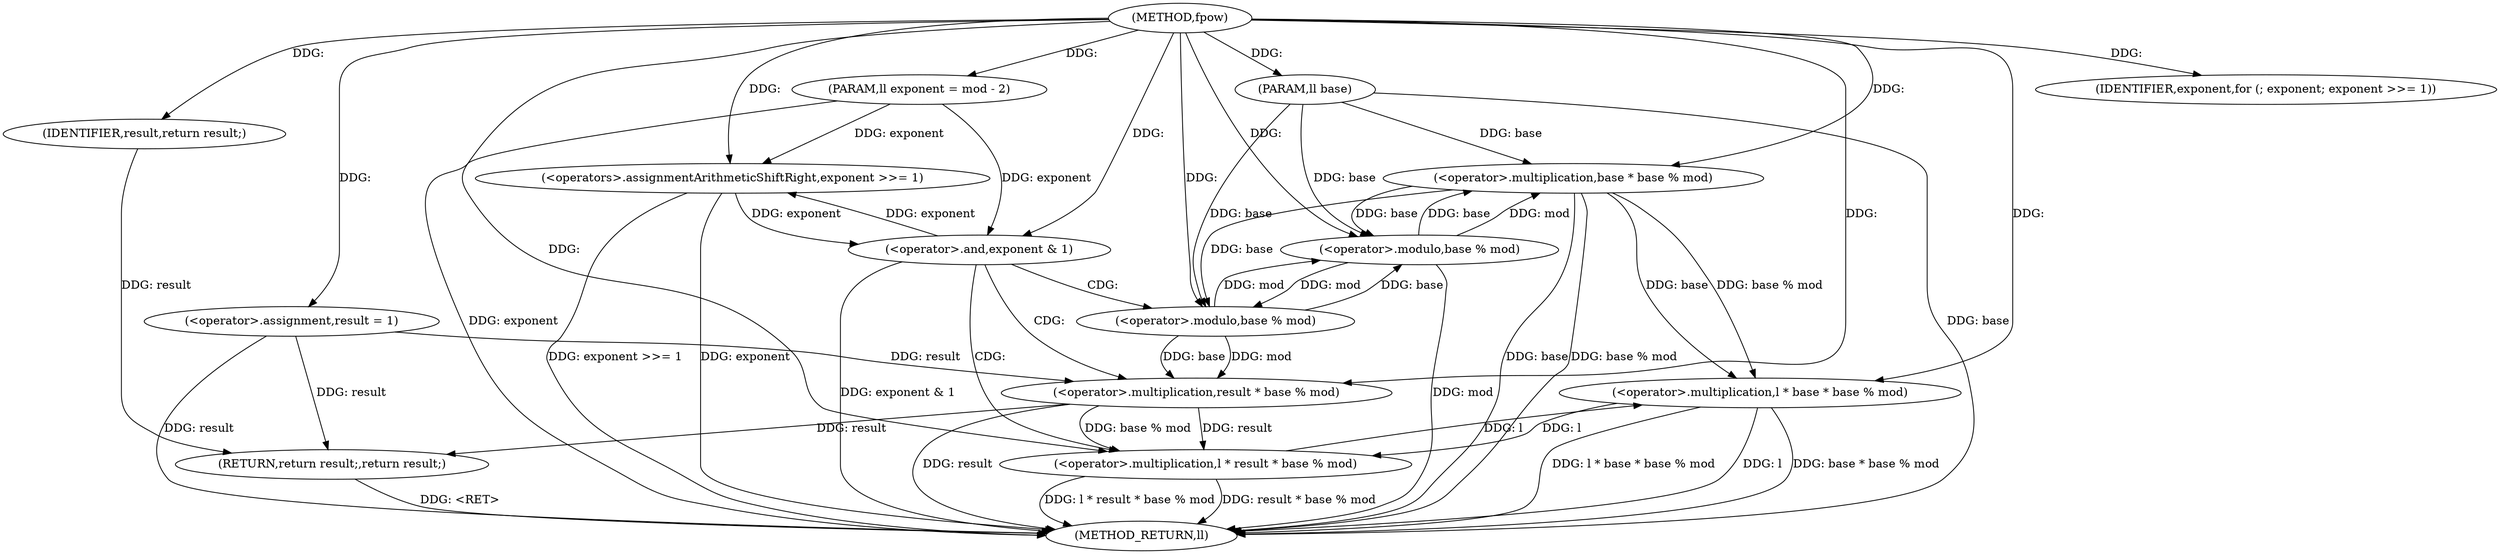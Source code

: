 digraph "fpow" {  
"1000114" [label = "(METHOD,fpow)" ]
"1000149" [label = "(METHOD_RETURN,ll)" ]
"1000115" [label = "(PARAM,ll base)" ]
"1000116" [label = "(PARAM,ll exponent = mod - 2)" ]
"1000119" [label = "(<operator>.assignment,result = 1)" ]
"1000147" [label = "(RETURN,return result;,return result;)" ]
"1000123" [label = "(IDENTIFIER,exponent,for (; exponent; exponent >>= 1))" ]
"1000124" [label = "(<operators>.assignmentArithmeticShiftRight,exponent >>= 1)" ]
"1000148" [label = "(IDENTIFIER,result,return result;)" ]
"1000140" [label = "(<operator>.multiplication,l * base * base % mod)" ]
"1000129" [label = "(<operator>.and,exponent & 1)" ]
"1000133" [label = "(<operator>.multiplication,l * result * base % mod)" ]
"1000142" [label = "(<operator>.multiplication,base * base % mod)" ]
"1000144" [label = "(<operator>.modulo,base % mod)" ]
"1000135" [label = "(<operator>.multiplication,result * base % mod)" ]
"1000137" [label = "(<operator>.modulo,base % mod)" ]
  "1000147" -> "1000149"  [ label = "DDG: <RET>"] 
  "1000115" -> "1000149"  [ label = "DDG: base"] 
  "1000116" -> "1000149"  [ label = "DDG: exponent"] 
  "1000119" -> "1000149"  [ label = "DDG: result"] 
  "1000129" -> "1000149"  [ label = "DDG: exponent & 1"] 
  "1000135" -> "1000149"  [ label = "DDG: result"] 
  "1000133" -> "1000149"  [ label = "DDG: result * base % mod"] 
  "1000133" -> "1000149"  [ label = "DDG: l * result * base % mod"] 
  "1000140" -> "1000149"  [ label = "DDG: l"] 
  "1000142" -> "1000149"  [ label = "DDG: base"] 
  "1000144" -> "1000149"  [ label = "DDG: mod"] 
  "1000142" -> "1000149"  [ label = "DDG: base % mod"] 
  "1000140" -> "1000149"  [ label = "DDG: base * base % mod"] 
  "1000140" -> "1000149"  [ label = "DDG: l * base * base % mod"] 
  "1000124" -> "1000149"  [ label = "DDG: exponent"] 
  "1000124" -> "1000149"  [ label = "DDG: exponent >>= 1"] 
  "1000114" -> "1000115"  [ label = "DDG: "] 
  "1000114" -> "1000116"  [ label = "DDG: "] 
  "1000114" -> "1000119"  [ label = "DDG: "] 
  "1000148" -> "1000147"  [ label = "DDG: result"] 
  "1000119" -> "1000147"  [ label = "DDG: result"] 
  "1000135" -> "1000147"  [ label = "DDG: result"] 
  "1000114" -> "1000123"  [ label = "DDG: "] 
  "1000114" -> "1000148"  [ label = "DDG: "] 
  "1000129" -> "1000124"  [ label = "DDG: exponent"] 
  "1000116" -> "1000124"  [ label = "DDG: exponent"] 
  "1000114" -> "1000124"  [ label = "DDG: "] 
  "1000133" -> "1000140"  [ label = "DDG: l"] 
  "1000114" -> "1000140"  [ label = "DDG: "] 
  "1000142" -> "1000140"  [ label = "DDG: base"] 
  "1000142" -> "1000140"  [ label = "DDG: base % mod"] 
  "1000124" -> "1000129"  [ label = "DDG: exponent"] 
  "1000116" -> "1000129"  [ label = "DDG: exponent"] 
  "1000114" -> "1000129"  [ label = "DDG: "] 
  "1000144" -> "1000142"  [ label = "DDG: base"] 
  "1000115" -> "1000142"  [ label = "DDG: base"] 
  "1000114" -> "1000142"  [ label = "DDG: "] 
  "1000144" -> "1000142"  [ label = "DDG: mod"] 
  "1000140" -> "1000133"  [ label = "DDG: l"] 
  "1000114" -> "1000133"  [ label = "DDG: "] 
  "1000135" -> "1000133"  [ label = "DDG: base % mod"] 
  "1000135" -> "1000133"  [ label = "DDG: result"] 
  "1000137" -> "1000144"  [ label = "DDG: base"] 
  "1000142" -> "1000144"  [ label = "DDG: base"] 
  "1000115" -> "1000144"  [ label = "DDG: base"] 
  "1000114" -> "1000144"  [ label = "DDG: "] 
  "1000137" -> "1000144"  [ label = "DDG: mod"] 
  "1000119" -> "1000135"  [ label = "DDG: result"] 
  "1000114" -> "1000135"  [ label = "DDG: "] 
  "1000137" -> "1000135"  [ label = "DDG: mod"] 
  "1000137" -> "1000135"  [ label = "DDG: base"] 
  "1000142" -> "1000137"  [ label = "DDG: base"] 
  "1000115" -> "1000137"  [ label = "DDG: base"] 
  "1000114" -> "1000137"  [ label = "DDG: "] 
  "1000144" -> "1000137"  [ label = "DDG: mod"] 
  "1000129" -> "1000137"  [ label = "CDG: "] 
  "1000129" -> "1000135"  [ label = "CDG: "] 
  "1000129" -> "1000133"  [ label = "CDG: "] 
}

